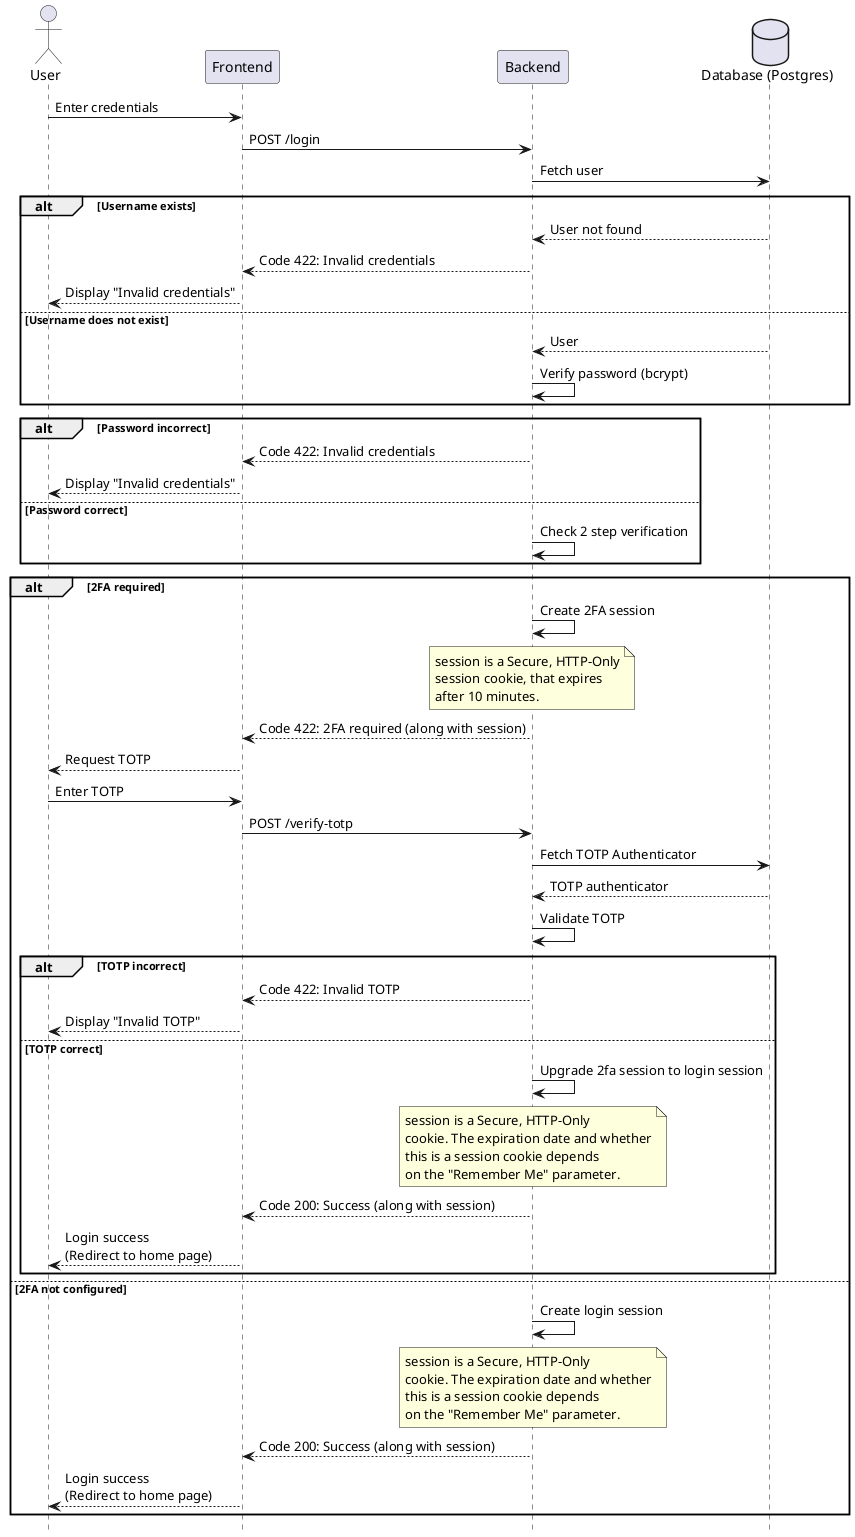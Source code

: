 @startuml login
hide footbox

actor user as "User"
participant frontend as "Frontend"
participant backend as "Backend"
database database as "Database (Postgres)"

user -> frontend : Enter credentials
frontend -> backend : POST /login
backend -> database : Fetch user
alt Username exists
    backend <-- database : User not found
    frontend <-- backend : Code 422: Invalid credentials
    user <-- frontend : Display "Invalid credentials"
else Username does not exist
    backend <-- database : User
    backend -> backend : Verify password (bcrypt)
end
alt Password incorrect
    frontend <-- backend : Code 422: Invalid credentials
    user <-- frontend : Display "Invalid credentials"
else Password correct
    backend -> backend : Check 2 step verification
end
alt 2FA required
    backend -> backend : Create 2FA session
    note over backend : session is a Secure, HTTP-Only\nsession cookie, that expires\nafter 10 minutes.
    frontend <-- backend : Code 422: 2FA required (along with session)
    user <-- frontend : Request TOTP
    user -> frontend : Enter TOTP
    frontend -> backend : POST /verify-totp
    backend -> database : Fetch TOTP Authenticator
    backend <-- database : TOTP authenticator
    backend -> backend : Validate TOTP
    alt TOTP incorrect
        frontend <-- backend : Code 422: Invalid TOTP
        user <-- frontend: Display "Invalid TOTP"
    else TOTP correct
        backend -> backend : Upgrade 2fa session to login session
        note over backend : session is a Secure, HTTP-Only\ncookie. The expiration date and whether\nthis is a session cookie depends\non the "Remember Me" parameter.
        frontend <-- backend : Code 200: Success (along with session)
        user <-- frontend : Login success\n(Redirect to home page)
    end
else 2FA not configured
    backend -> backend : Create login session
    note over backend : session is a Secure, HTTP-Only\ncookie. The expiration date and whether\nthis is a session cookie depends\non the "Remember Me" parameter.
    frontend <-- backend : Code 200: Success (along with session)
    user <-- frontend : Login success\n(Redirect to home page)
end

@enduml